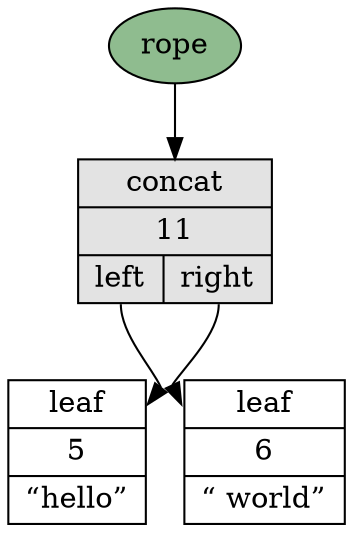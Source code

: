 digraph simple {
	node [shape=record]
	80110772 [label="{<type> concat | <length> 11 | { <left> left | <right> right } }", style=filled, fillcolor=gray89]
	71122522 [label="{ <type> leaf | <length> 5 | <value> &#8220;hello&#8221; }"]
	80110772:left -> 71122522:type
	118860212 [label="{ <type> leaf | <length> 6 | <value> &#8220; world&#8221; }"]
	80110772:right -> 118860212:type
	rope [label="rope", shape=oval, style=filled, fillcolor=darkseagreen]
	rope -> 80110772
}